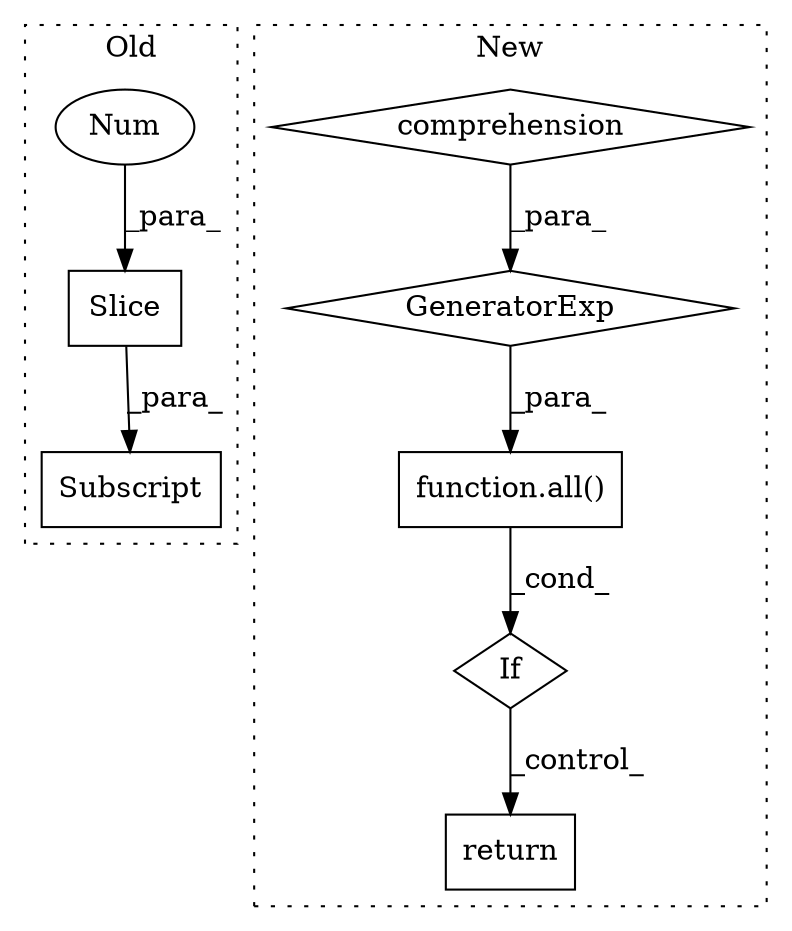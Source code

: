 digraph G {
subgraph cluster0 {
1 [label="Slice" a="80" s="5882" l="2" shape="box"];
3 [label="Num" a="76" s="5882" l="1" shape="ellipse"];
4 [label="Subscript" a="63" s="5870,0" l="15,0" shape="box"];
label = "Old";
style="dotted";
}
subgraph cluster1 {
2 [label="function.all()" a="75" s="5312,5317" l="4,50" shape="box"];
5 [label="If" a="96" s="5309" l="3" shape="diamond"];
6 [label="comprehension" a="45" s="5332" l="3" shape="diamond"];
7 [label="GeneratorExp" a="55" s="5316" l="1" shape="diamond"];
8 [label="return" a="93" s="5385" l="7" shape="box"];
label = "New";
style="dotted";
}
1 -> 4 [label="_para_"];
2 -> 5 [label="_cond_"];
3 -> 1 [label="_para_"];
5 -> 8 [label="_control_"];
6 -> 7 [label="_para_"];
7 -> 2 [label="_para_"];
}